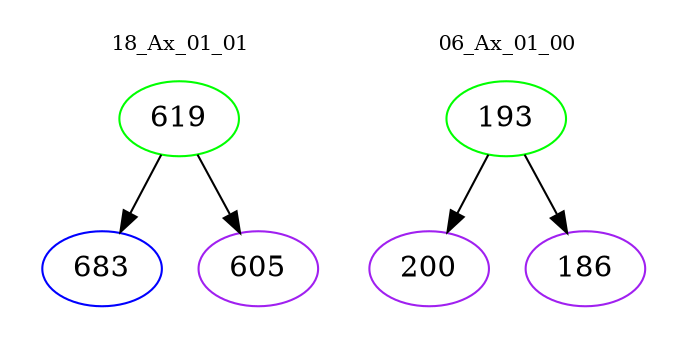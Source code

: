 digraph{
subgraph cluster_0 {
color = white
label = "18_Ax_01_01";
fontsize=10;
T0_619 [label="619", color="green"]
T0_619 -> T0_683 [color="black"]
T0_683 [label="683", color="blue"]
T0_619 -> T0_605 [color="black"]
T0_605 [label="605", color="purple"]
}
subgraph cluster_1 {
color = white
label = "06_Ax_01_00";
fontsize=10;
T1_193 [label="193", color="green"]
T1_193 -> T1_200 [color="black"]
T1_200 [label="200", color="purple"]
T1_193 -> T1_186 [color="black"]
T1_186 [label="186", color="purple"]
}
}
